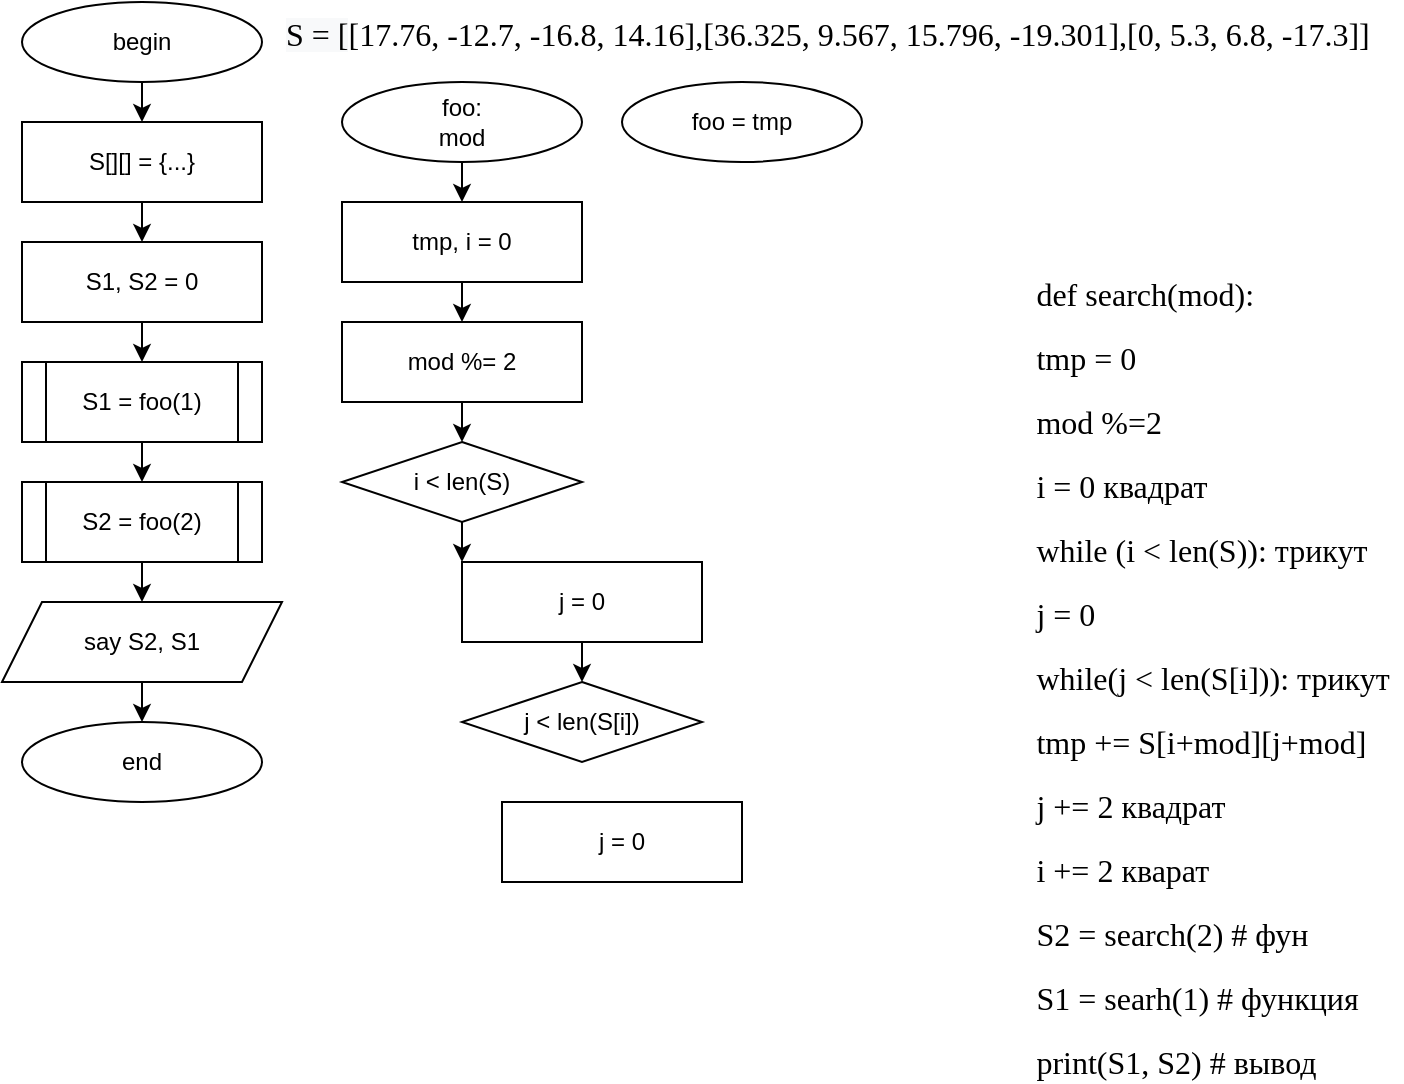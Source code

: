 <mxfile version="14.4.4" type="github">
  <diagram id="C5RBs43oDa-KdzZeNtuy" name="Page-1">
    <mxGraphModel dx="868" dy="430" grid="1" gridSize="10" guides="1" tooltips="1" connect="1" arrows="1" fold="1" page="1" pageScale="1" pageWidth="827" pageHeight="1169" math="0" shadow="0">
      <root>
        <mxCell id="WIyWlLk6GJQsqaUBKTNV-0" />
        <mxCell id="WIyWlLk6GJQsqaUBKTNV-1" parent="WIyWlLk6GJQsqaUBKTNV-0" />
        <mxCell id="4LdNHky1lae5kBPxwlqD-0" value="&lt;p class=&quot;western&quot; align=&quot;left&quot; style=&quot;margin-bottom: 0cm ; direction: ltr ; line-height: 16px ; text-align: left ; background: transparent ; font-family: &amp;#34;liberation serif&amp;#34; , serif ; font-size: 12pt&quot;&gt;&lt;span style=&quot;background-color: transparent ; font-size: 12pt&quot;&gt;def search(mod):&lt;/span&gt;&lt;br&gt;&lt;/p&gt;&lt;p class=&quot;western&quot; align=&quot;left&quot; style=&quot;margin-bottom: 0cm ; direction: ltr ; line-height: 16px ; text-align: left ; background: transparent ; font-family: &amp;#34;liberation serif&amp;#34; , serif ; font-size: 12pt&quot;&gt;tmp = 0&lt;/p&gt;&lt;p class=&quot;western&quot; align=&quot;left&quot; style=&quot;margin-bottom: 0cm ; direction: ltr ; line-height: 16px ; text-align: left ; background: transparent ; font-family: &amp;#34;liberation serif&amp;#34; , serif ; font-size: 12pt&quot;&gt;mod %=2&lt;/p&gt;&lt;p class=&quot;western&quot; align=&quot;left&quot; style=&quot;margin-bottom: 0cm ; direction: ltr ; line-height: 16px ; text-align: left ; background: transparent ; font-family: &amp;#34;liberation serif&amp;#34; , serif ; font-size: 12pt&quot;&gt;i = 0 квадрат&lt;/p&gt;&lt;p class=&quot;western&quot; align=&quot;left&quot; style=&quot;margin-bottom: 0cm ; direction: ltr ; line-height: 16px ; text-align: left ; background: transparent ; font-family: &amp;#34;liberation serif&amp;#34; , serif ; font-size: 12pt&quot;&gt;while (i &amp;lt; len(S)): трикут&lt;/p&gt;&lt;p class=&quot;western&quot; align=&quot;left&quot; style=&quot;margin-bottom: 0cm ; direction: ltr ; line-height: 16px ; text-align: left ; background: transparent ; font-family: &amp;#34;liberation serif&amp;#34; , serif ; font-size: 12pt&quot;&gt;j = 0&lt;/p&gt;&lt;p class=&quot;western&quot; align=&quot;left&quot; style=&quot;margin-bottom: 0cm ; direction: ltr ; line-height: 16px ; text-align: left ; background: transparent ; font-family: &amp;#34;liberation serif&amp;#34; , serif ; font-size: 12pt&quot;&gt;while(j &amp;lt; len(S[i])): трикут&lt;/p&gt;&lt;p class=&quot;western&quot; align=&quot;left&quot; style=&quot;margin-bottom: 0cm ; direction: ltr ; line-height: 16px ; text-align: left ; background: transparent ; font-family: &amp;#34;liberation serif&amp;#34; , serif ; font-size: 12pt&quot;&gt;tmp += S[i+mod][j+mod]&lt;/p&gt;&lt;p class=&quot;western&quot; align=&quot;left&quot; style=&quot;margin-bottom: 0cm ; direction: ltr ; line-height: 16px ; text-align: left ; background: transparent ; font-family: &amp;#34;liberation serif&amp;#34; , serif ; font-size: 12pt&quot;&gt;j += 2 квадрат&lt;/p&gt;&lt;p class=&quot;western&quot; align=&quot;left&quot; style=&quot;margin-bottom: 0cm ; direction: ltr ; line-height: 16px ; text-align: left ; background: transparent ; font-family: &amp;#34;liberation serif&amp;#34; , serif ; font-size: 12pt&quot;&gt;i += 2 кварат&lt;/p&gt;&lt;p class=&quot;western&quot; align=&quot;left&quot; style=&quot;margin-bottom: 0cm ; direction: ltr ; line-height: 16px ; text-align: left ; background: transparent ; font-family: &amp;#34;liberation serif&amp;#34; , serif ; font-size: 12pt&quot;&gt;S2 = search(2) # фун&lt;/p&gt;&lt;p class=&quot;western&quot; align=&quot;left&quot; style=&quot;margin-bottom: 0cm ; direction: ltr ; line-height: 16px ; text-align: left ; background: transparent ; font-family: &amp;#34;liberation serif&amp;#34; , serif ; font-size: 12pt&quot;&gt;S1 = searh(1) # функция&lt;/p&gt;&lt;p class=&quot;western&quot; align=&quot;left&quot; style=&quot;margin-bottom: 0cm ; direction: ltr ; line-height: 16px ; text-align: left ; background: transparent ; font-family: &amp;#34;liberation serif&amp;#34; , serif ; font-size: 12pt&quot;&gt;print(S1, S2) # вывод&lt;/p&gt;" style="text;html=1;align=center;verticalAlign=middle;resizable=0;points=[];autosize=1;" vertex="1" parent="WIyWlLk6GJQsqaUBKTNV-1">
          <mxGeometry x="620" y="120" width="190" height="420" as="geometry" />
        </mxCell>
        <mxCell id="4LdNHky1lae5kBPxwlqD-4" style="edgeStyle=orthogonalEdgeStyle;rounded=0;orthogonalLoop=1;jettySize=auto;html=1;exitX=0.5;exitY=1;exitDx=0;exitDy=0;entryX=0.5;entryY=0;entryDx=0;entryDy=0;" edge="1" parent="WIyWlLk6GJQsqaUBKTNV-1" source="4LdNHky1lae5kBPxwlqD-1" target="4LdNHky1lae5kBPxwlqD-3">
          <mxGeometry relative="1" as="geometry" />
        </mxCell>
        <mxCell id="4LdNHky1lae5kBPxwlqD-1" value="begin" style="ellipse;whiteSpace=wrap;html=1;" vertex="1" parent="WIyWlLk6GJQsqaUBKTNV-1">
          <mxGeometry x="120" width="120" height="40" as="geometry" />
        </mxCell>
        <mxCell id="4LdNHky1lae5kBPxwlqD-8" style="edgeStyle=orthogonalEdgeStyle;rounded=0;orthogonalLoop=1;jettySize=auto;html=1;exitX=0.5;exitY=1;exitDx=0;exitDy=0;entryX=0.5;entryY=0;entryDx=0;entryDy=0;" edge="1" parent="WIyWlLk6GJQsqaUBKTNV-1" source="4LdNHky1lae5kBPxwlqD-3" target="4LdNHky1lae5kBPxwlqD-7">
          <mxGeometry relative="1" as="geometry" />
        </mxCell>
        <mxCell id="4LdNHky1lae5kBPxwlqD-3" value="S[][] = {...}" style="rounded=0;whiteSpace=wrap;html=1;" vertex="1" parent="WIyWlLk6GJQsqaUBKTNV-1">
          <mxGeometry x="120" y="60" width="120" height="40" as="geometry" />
        </mxCell>
        <mxCell id="4LdNHky1lae5kBPxwlqD-5" value="&lt;meta charset=&quot;utf-8&quot;&gt;&lt;span style=&quot;color: rgb(0, 0, 0); font-family: &amp;quot;liberation serif&amp;quot;, serif; font-size: 16px; font-style: normal; font-weight: 400; letter-spacing: normal; text-align: left; text-indent: 0px; text-transform: none; word-spacing: 0px; background-color: rgb(248, 249, 250); display: inline; float: none;&quot;&gt;S = [&lt;/span&gt;&lt;span style=&quot;color: rgb(0, 0, 0); font-family: &amp;quot;liberation serif&amp;quot;, serif; font-size: 12pt; font-style: normal; font-weight: 400; letter-spacing: normal; text-align: left; text-indent: 0px; text-transform: none; word-spacing: 0px; background-color: transparent;&quot;&gt;[17.76, -12.7, -16.8, 14.16],&lt;/span&gt;&lt;span style=&quot;color: rgb(0, 0, 0); font-family: &amp;quot;liberation serif&amp;quot;, serif; font-size: 12pt; font-style: normal; font-weight: 400; letter-spacing: normal; text-align: left; text-indent: 0px; text-transform: none; word-spacing: 0px; background-color: transparent;&quot;&gt;[36.325, 9.567, 15.796, -19.301],&lt;/span&gt;&lt;span style=&quot;color: rgb(0, 0, 0); font-family: &amp;quot;liberation serif&amp;quot;, serif; font-size: 12pt; font-style: normal; font-weight: 400; letter-spacing: normal; text-align: left; text-indent: 0px; text-transform: none; word-spacing: 0px; background-color: transparent;&quot;&gt;[0, 5.3, 6.8, -17.3]]&lt;/span&gt;" style="text;whiteSpace=wrap;html=1;" vertex="1" parent="WIyWlLk6GJQsqaUBKTNV-1">
          <mxGeometry x="250" width="550" height="50" as="geometry" />
        </mxCell>
        <mxCell id="4LdNHky1lae5kBPxwlqD-9" style="edgeStyle=orthogonalEdgeStyle;rounded=0;orthogonalLoop=1;jettySize=auto;html=1;exitX=0.5;exitY=1;exitDx=0;exitDy=0;entryX=0.5;entryY=0;entryDx=0;entryDy=0;" edge="1" parent="WIyWlLk6GJQsqaUBKTNV-1" source="4LdNHky1lae5kBPxwlqD-7" target="4LdNHky1lae5kBPxwlqD-10">
          <mxGeometry relative="1" as="geometry">
            <mxPoint x="180" y="180" as="targetPoint" />
          </mxGeometry>
        </mxCell>
        <mxCell id="4LdNHky1lae5kBPxwlqD-7" value="S1, S2 = 0" style="rounded=0;whiteSpace=wrap;html=1;" vertex="1" parent="WIyWlLk6GJQsqaUBKTNV-1">
          <mxGeometry x="120" y="120" width="120" height="40" as="geometry" />
        </mxCell>
        <mxCell id="4LdNHky1lae5kBPxwlqD-14" style="edgeStyle=orthogonalEdgeStyle;rounded=0;orthogonalLoop=1;jettySize=auto;html=1;exitX=0.5;exitY=1;exitDx=0;exitDy=0;entryX=0.5;entryY=0;entryDx=0;entryDy=0;" edge="1" parent="WIyWlLk6GJQsqaUBKTNV-1" source="4LdNHky1lae5kBPxwlqD-10" target="4LdNHky1lae5kBPxwlqD-13">
          <mxGeometry relative="1" as="geometry" />
        </mxCell>
        <mxCell id="4LdNHky1lae5kBPxwlqD-10" value="S1 = foo(1)" style="shape=process;whiteSpace=wrap;html=1;backgroundOutline=1;" vertex="1" parent="WIyWlLk6GJQsqaUBKTNV-1">
          <mxGeometry x="120" y="180" width="120" height="40" as="geometry" />
        </mxCell>
        <mxCell id="4LdNHky1lae5kBPxwlqD-16" style="edgeStyle=orthogonalEdgeStyle;rounded=0;orthogonalLoop=1;jettySize=auto;html=1;exitX=0.5;exitY=1;exitDx=0;exitDy=0;entryX=0.5;entryY=0;entryDx=0;entryDy=0;" edge="1" parent="WIyWlLk6GJQsqaUBKTNV-1" source="4LdNHky1lae5kBPxwlqD-13" target="4LdNHky1lae5kBPxwlqD-15">
          <mxGeometry relative="1" as="geometry" />
        </mxCell>
        <mxCell id="4LdNHky1lae5kBPxwlqD-13" value="S2 = foo(2)" style="shape=process;whiteSpace=wrap;html=1;backgroundOutline=1;" vertex="1" parent="WIyWlLk6GJQsqaUBKTNV-1">
          <mxGeometry x="120" y="240" width="120" height="40" as="geometry" />
        </mxCell>
        <mxCell id="4LdNHky1lae5kBPxwlqD-20" style="edgeStyle=orthogonalEdgeStyle;rounded=0;orthogonalLoop=1;jettySize=auto;html=1;exitX=0.5;exitY=1;exitDx=0;exitDy=0;entryX=0.5;entryY=0;entryDx=0;entryDy=0;" edge="1" parent="WIyWlLk6GJQsqaUBKTNV-1" source="4LdNHky1lae5kBPxwlqD-15" target="4LdNHky1lae5kBPxwlqD-19">
          <mxGeometry relative="1" as="geometry" />
        </mxCell>
        <mxCell id="4LdNHky1lae5kBPxwlqD-15" value="say S2, S1" style="shape=parallelogram;perimeter=parallelogramPerimeter;whiteSpace=wrap;html=1;fixedSize=1;" vertex="1" parent="WIyWlLk6GJQsqaUBKTNV-1">
          <mxGeometry x="110" y="300" width="140" height="40" as="geometry" />
        </mxCell>
        <mxCell id="4LdNHky1lae5kBPxwlqD-24" style="edgeStyle=orthogonalEdgeStyle;rounded=0;orthogonalLoop=1;jettySize=auto;html=1;exitX=0.5;exitY=1;exitDx=0;exitDy=0;entryX=0.5;entryY=0;entryDx=0;entryDy=0;" edge="1" parent="WIyWlLk6GJQsqaUBKTNV-1" source="4LdNHky1lae5kBPxwlqD-17" target="4LdNHky1lae5kBPxwlqD-23">
          <mxGeometry relative="1" as="geometry" />
        </mxCell>
        <mxCell id="4LdNHky1lae5kBPxwlqD-17" value="foo:&lt;br&gt;mod" style="ellipse;whiteSpace=wrap;html=1;" vertex="1" parent="WIyWlLk6GJQsqaUBKTNV-1">
          <mxGeometry x="280" y="40" width="120" height="40" as="geometry" />
        </mxCell>
        <mxCell id="4LdNHky1lae5kBPxwlqD-18" value="foo = tmp" style="ellipse;whiteSpace=wrap;html=1;" vertex="1" parent="WIyWlLk6GJQsqaUBKTNV-1">
          <mxGeometry x="420" y="40" width="120" height="40" as="geometry" />
        </mxCell>
        <mxCell id="4LdNHky1lae5kBPxwlqD-19" value="end" style="ellipse;whiteSpace=wrap;html=1;" vertex="1" parent="WIyWlLk6GJQsqaUBKTNV-1">
          <mxGeometry x="120" y="360" width="120" height="40" as="geometry" />
        </mxCell>
        <mxCell id="4LdNHky1lae5kBPxwlqD-26" style="edgeStyle=orthogonalEdgeStyle;rounded=0;orthogonalLoop=1;jettySize=auto;html=1;exitX=0.5;exitY=1;exitDx=0;exitDy=0;entryX=0.5;entryY=0;entryDx=0;entryDy=0;" edge="1" parent="WIyWlLk6GJQsqaUBKTNV-1" source="4LdNHky1lae5kBPxwlqD-23" target="4LdNHky1lae5kBPxwlqD-25">
          <mxGeometry relative="1" as="geometry" />
        </mxCell>
        <mxCell id="4LdNHky1lae5kBPxwlqD-23" value="tmp, i = 0" style="rounded=0;whiteSpace=wrap;html=1;" vertex="1" parent="WIyWlLk6GJQsqaUBKTNV-1">
          <mxGeometry x="280" y="100" width="120" height="40" as="geometry" />
        </mxCell>
        <mxCell id="4LdNHky1lae5kBPxwlqD-28" style="edgeStyle=orthogonalEdgeStyle;rounded=0;orthogonalLoop=1;jettySize=auto;html=1;exitX=0.5;exitY=1;exitDx=0;exitDy=0;entryX=0.5;entryY=0;entryDx=0;entryDy=0;" edge="1" parent="WIyWlLk6GJQsqaUBKTNV-1" source="4LdNHky1lae5kBPxwlqD-25">
          <mxGeometry relative="1" as="geometry">
            <mxPoint x="340" y="220" as="targetPoint" />
          </mxGeometry>
        </mxCell>
        <mxCell id="4LdNHky1lae5kBPxwlqD-25" value="mod %= 2" style="rounded=0;whiteSpace=wrap;html=1;" vertex="1" parent="WIyWlLk6GJQsqaUBKTNV-1">
          <mxGeometry x="280" y="160" width="120" height="40" as="geometry" />
        </mxCell>
        <mxCell id="4LdNHky1lae5kBPxwlqD-33" style="edgeStyle=orthogonalEdgeStyle;rounded=0;orthogonalLoop=1;jettySize=auto;html=1;exitX=0.5;exitY=1;exitDx=0;exitDy=0;entryX=0;entryY=0;entryDx=0;entryDy=0;" edge="1" parent="WIyWlLk6GJQsqaUBKTNV-1" source="4LdNHky1lae5kBPxwlqD-29" target="4LdNHky1lae5kBPxwlqD-30">
          <mxGeometry relative="1" as="geometry" />
        </mxCell>
        <mxCell id="4LdNHky1lae5kBPxwlqD-29" value="i &amp;lt; len(S)" style="rhombus;whiteSpace=wrap;html=1;" vertex="1" parent="WIyWlLk6GJQsqaUBKTNV-1">
          <mxGeometry x="280" y="220" width="120" height="40" as="geometry" />
        </mxCell>
        <mxCell id="4LdNHky1lae5kBPxwlqD-32" style="edgeStyle=orthogonalEdgeStyle;rounded=0;orthogonalLoop=1;jettySize=auto;html=1;exitX=0.5;exitY=1;exitDx=0;exitDy=0;entryX=0.5;entryY=0;entryDx=0;entryDy=0;" edge="1" parent="WIyWlLk6GJQsqaUBKTNV-1" source="4LdNHky1lae5kBPxwlqD-30" target="4LdNHky1lae5kBPxwlqD-31">
          <mxGeometry relative="1" as="geometry" />
        </mxCell>
        <mxCell id="4LdNHky1lae5kBPxwlqD-30" value="j = 0" style="rounded=0;whiteSpace=wrap;html=1;" vertex="1" parent="WIyWlLk6GJQsqaUBKTNV-1">
          <mxGeometry x="340" y="280" width="120" height="40" as="geometry" />
        </mxCell>
        <mxCell id="4LdNHky1lae5kBPxwlqD-31" value="j &amp;lt; len(S[i])" style="rhombus;whiteSpace=wrap;html=1;" vertex="1" parent="WIyWlLk6GJQsqaUBKTNV-1">
          <mxGeometry x="340" y="340" width="120" height="40" as="geometry" />
        </mxCell>
        <mxCell id="4LdNHky1lae5kBPxwlqD-34" value="j = 0" style="rounded=0;whiteSpace=wrap;html=1;" vertex="1" parent="WIyWlLk6GJQsqaUBKTNV-1">
          <mxGeometry x="360" y="400" width="120" height="40" as="geometry" />
        </mxCell>
      </root>
    </mxGraphModel>
  </diagram>
</mxfile>
